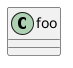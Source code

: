 {
  "sha1": "em9j7qikr08yl6hmez82eab33y2xd0s",
  "insertion": {
    "when": "2024-06-01T09:03:04.699Z",
    "user": "plantuml@gmail.com"
  }
}
@startuml
'this a comment
class foo {
'this a comment
}
@enduml
